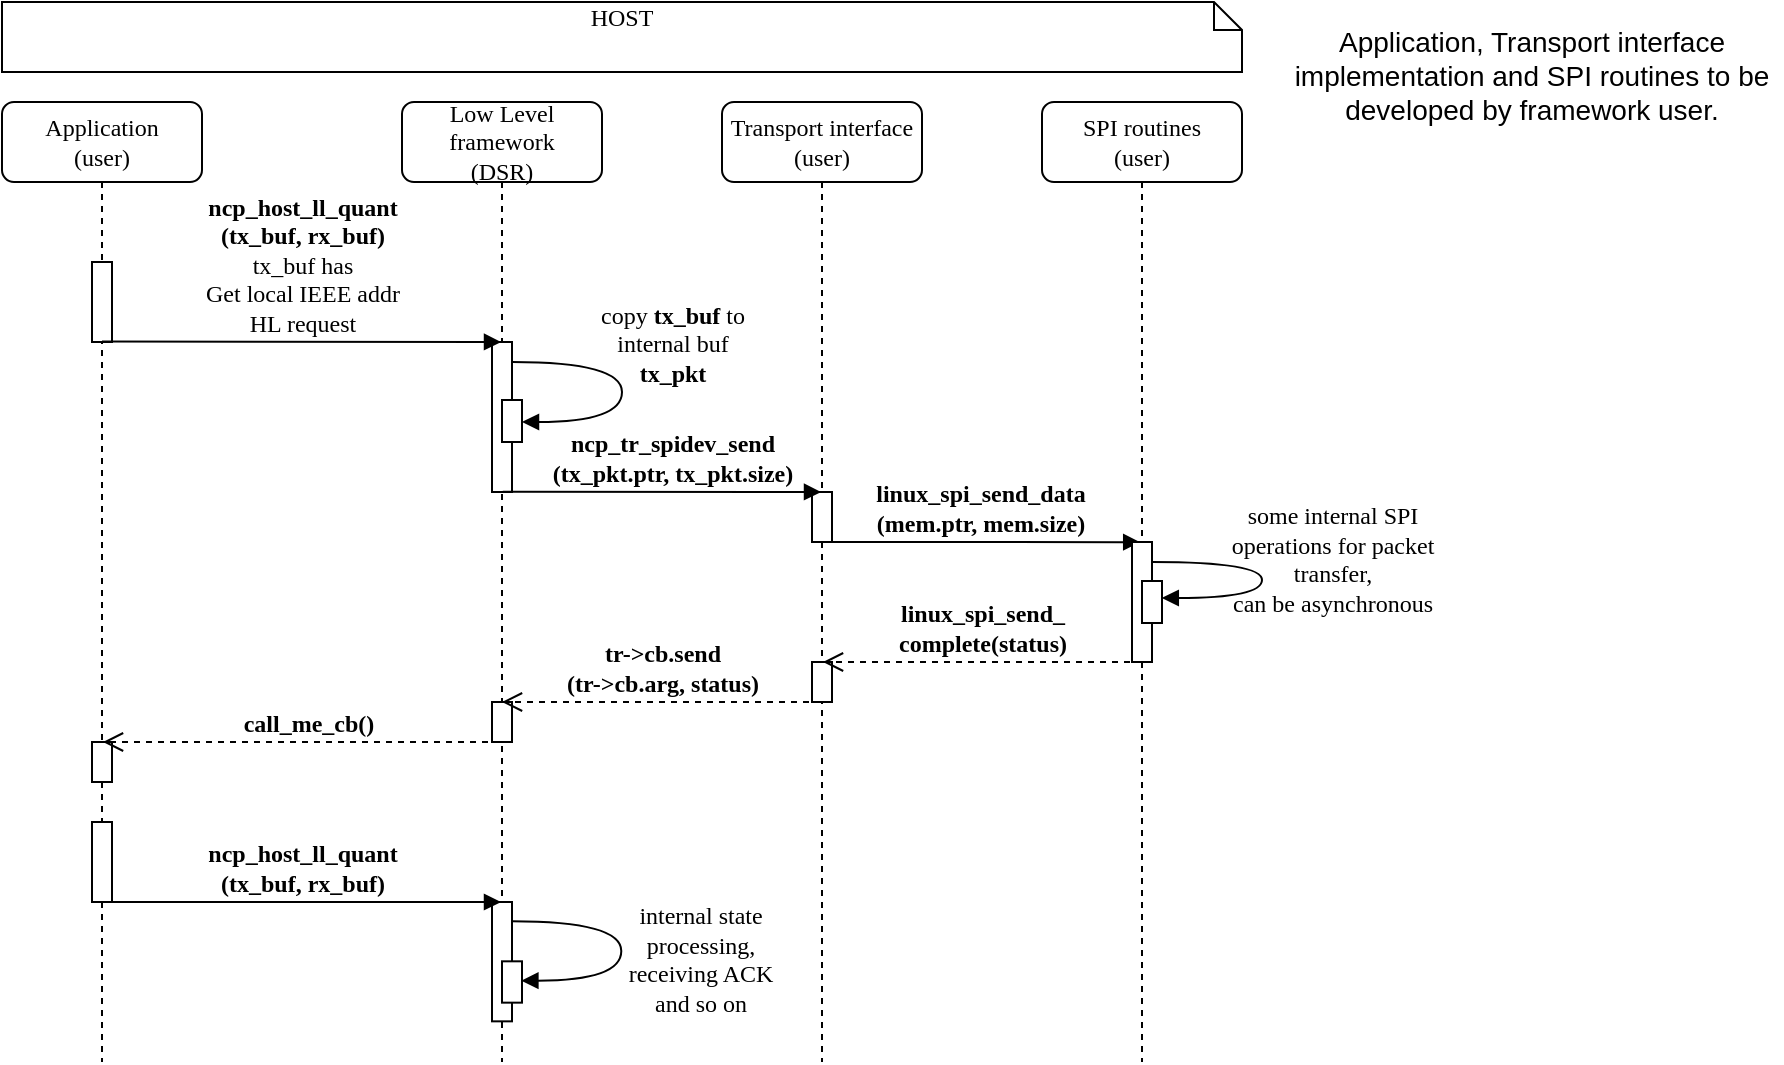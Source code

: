 <mxfile version="13.3.9" type="device"><diagram name="Page-1" id="13e1069c-82ec-6db2-03f1-153e76fe0fe0"><mxGraphModel dx="1790" dy="976" grid="1" gridSize="5" guides="1" tooltips="1" connect="1" arrows="1" fold="1" page="1" pageScale="1" pageWidth="1100" pageHeight="850" background="#ffffff" math="0" shadow="0"><root><mxCell id="0"/><mxCell id="1" parent="0"/><mxCell id="7baba1c4bc27f4b0-8" value="Application&lt;br&gt;(user)" style="shape=umlLifeline;perimeter=lifelinePerimeter;whiteSpace=wrap;html=1;container=1;collapsible=0;recursiveResize=0;outlineConnect=0;rounded=1;shadow=0;comic=0;labelBackgroundColor=none;strokeWidth=1;fontFamily=Verdana;fontSize=12;align=center;" parent="1" vertex="1"><mxGeometry x="40" y="80" width="100" height="480" as="geometry"/></mxCell><mxCell id="r6zLQFX7R0wuCpWEGuFj-1" value="" style="html=1;points=[];perimeter=orthogonalPerimeter;rounded=0;shadow=0;comic=0;labelBackgroundColor=none;strokeWidth=1;fontFamily=Verdana;fontSize=12;align=center;" parent="7baba1c4bc27f4b0-8" vertex="1"><mxGeometry x="45" y="80" width="10" height="40" as="geometry"/></mxCell><mxCell id="I-22wLJtSYFneqqiPyj4-22" value="" style="html=1;points=[];perimeter=orthogonalPerimeter;rounded=0;shadow=0;comic=0;labelBackgroundColor=none;strokeWidth=1;fontFamily=Verdana;fontSize=12;align=center;" vertex="1" parent="7baba1c4bc27f4b0-8"><mxGeometry x="45" y="320" width="10" height="20" as="geometry"/></mxCell><mxCell id="I-22wLJtSYFneqqiPyj4-25" value="" style="html=1;points=[];perimeter=orthogonalPerimeter;rounded=0;shadow=0;comic=0;labelBackgroundColor=none;strokeWidth=1;fontFamily=Verdana;fontSize=12;align=center;" vertex="1" parent="7baba1c4bc27f4b0-8"><mxGeometry x="45" y="360" width="10" height="40" as="geometry"/></mxCell><mxCell id="7baba1c4bc27f4b0-2" value="Low Level framework&lt;br&gt;(DSR)" style="shape=umlLifeline;perimeter=lifelinePerimeter;whiteSpace=wrap;html=1;container=1;collapsible=0;recursiveResize=0;outlineConnect=0;rounded=1;shadow=0;comic=0;labelBackgroundColor=none;strokeWidth=1;fontFamily=Verdana;fontSize=12;align=center;" parent="1" vertex="1"><mxGeometry x="240" y="80" width="100" height="480" as="geometry"/></mxCell><mxCell id="I-22wLJtSYFneqqiPyj4-1" value="" style="html=1;points=[];perimeter=orthogonalPerimeter;rounded=0;shadow=0;comic=0;labelBackgroundColor=none;strokeWidth=1;fontFamily=Verdana;fontSize=12;align=center;" vertex="1" parent="7baba1c4bc27f4b0-2"><mxGeometry x="45" y="120" width="10" height="75" as="geometry"/></mxCell><mxCell id="I-22wLJtSYFneqqiPyj4-2" value="" style="html=1;points=[];perimeter=orthogonalPerimeter;rounded=0;shadow=0;comic=0;labelBackgroundColor=none;strokeWidth=1;fontFamily=Verdana;fontSize=12;align=center;" vertex="1" parent="7baba1c4bc27f4b0-2"><mxGeometry x="50" y="149" width="10" height="21" as="geometry"/></mxCell><mxCell id="I-22wLJtSYFneqqiPyj4-3" value="&lt;div&gt;copy &lt;b&gt;tx_buf&lt;/b&gt; to &lt;br&gt;&lt;/div&gt;&lt;div&gt;internal buf&lt;br&gt;&lt;b&gt;tx_pkt&lt;/b&gt;&lt;br&gt;&lt;/div&gt;" style="html=1;verticalAlign=bottom;endArrow=block;labelBackgroundColor=none;fontFamily=Verdana;fontSize=12;elbow=vertical;edgeStyle=orthogonalEdgeStyle;curved=1;exitX=1.038;exitY=0.345;exitPerimeter=0;" edge="1" parent="7baba1c4bc27f4b0-2"><mxGeometry x="0.257" y="-29" relative="1" as="geometry"><mxPoint x="55.333" y="130.0" as="sourcePoint"/><mxPoint x="60" y="160.0" as="targetPoint"/><Array as="points"><mxPoint x="110" y="130"/><mxPoint x="110" y="160"/><mxPoint x="60" y="160"/></Array><mxPoint x="25" y="14" as="offset"/></mxGeometry></mxCell><mxCell id="I-22wLJtSYFneqqiPyj4-20" value="" style="html=1;points=[];perimeter=orthogonalPerimeter;rounded=0;shadow=0;comic=0;labelBackgroundColor=none;strokeWidth=1;fontFamily=Verdana;fontSize=12;align=center;" vertex="1" parent="7baba1c4bc27f4b0-2"><mxGeometry x="45" y="300" width="10" height="20" as="geometry"/></mxCell><mxCell id="7baba1c4bc27f4b0-3" value="Transport interface&lt;br&gt;(user)" style="shape=umlLifeline;perimeter=lifelinePerimeter;whiteSpace=wrap;html=1;container=1;collapsible=0;recursiveResize=0;outlineConnect=0;rounded=1;shadow=0;comic=0;labelBackgroundColor=none;strokeWidth=1;fontFamily=Verdana;fontSize=12;align=center;" parent="1" vertex="1"><mxGeometry x="400" y="80" width="100" height="480" as="geometry"/></mxCell><mxCell id="I-22wLJtSYFneqqiPyj4-7" value="" style="html=1;points=[];perimeter=orthogonalPerimeter;rounded=0;shadow=0;comic=0;labelBackgroundColor=none;strokeWidth=1;fontFamily=Verdana;fontSize=12;align=center;" vertex="1" parent="7baba1c4bc27f4b0-3"><mxGeometry x="45" y="195" width="10" height="25" as="geometry"/></mxCell><mxCell id="7baba1c4bc27f4b0-4" value="SPI routines&lt;br&gt;(user)" style="shape=umlLifeline;perimeter=lifelinePerimeter;whiteSpace=wrap;html=1;container=1;collapsible=0;recursiveResize=0;outlineConnect=0;rounded=1;shadow=0;comic=0;labelBackgroundColor=none;strokeWidth=1;fontFamily=Verdana;fontSize=12;align=center;" parent="1" vertex="1"><mxGeometry x="560" y="80" width="100" height="480" as="geometry"/></mxCell><mxCell id="7baba1c4bc27f4b0-14" value="&lt;div&gt;&lt;b&gt;ncp_host_ll_quant&lt;/b&gt;&lt;/div&gt;&lt;div&gt;&lt;b&gt;(tx_buf, rx_buf) &lt;/b&gt;&lt;br&gt;&lt;/div&gt;&lt;div&gt;tx_buf has&lt;br&gt;&lt;/div&gt;&lt;div&gt;Get local IEEE addr &lt;br&gt;&lt;/div&gt;&lt;div&gt;HL request&lt;br&gt;&lt;/div&gt;" style="html=1;verticalAlign=bottom;endArrow=block;labelBackgroundColor=none;fontFamily=Verdana;fontSize=12;edgeStyle=elbowEdgeStyle;elbow=vertical;" parent="1" target="7baba1c4bc27f4b0-2" edge="1"><mxGeometry relative="1" as="geometry"><mxPoint x="90" y="199.765" as="sourcePoint"/><mxPoint x="240" y="200.0" as="targetPoint"/></mxGeometry></mxCell><mxCell id="7baba1c4bc27f4b0-40" value="HOST" style="shape=note;whiteSpace=wrap;html=1;size=14;verticalAlign=top;align=center;spacingTop=-6;rounded=0;shadow=0;comic=0;labelBackgroundColor=none;strokeWidth=1;fontFamily=Verdana;fontSize=12" parent="1" vertex="1"><mxGeometry x="40" y="30" width="620" height="35" as="geometry"/></mxCell><mxCell id="I-22wLJtSYFneqqiPyj4-4" value="&lt;b&gt;ncp_tr_spidev_send&lt;br&gt;(tx_pkt.ptr, tx_pkt.size)&lt;/b&gt;" style="html=1;verticalAlign=bottom;endArrow=block;labelBackgroundColor=none;fontFamily=Verdana;fontSize=12;edgeStyle=elbowEdgeStyle;elbow=vertical;exitX=0.54;exitY=0.999;exitDx=0;exitDy=0;exitPerimeter=0;" edge="1" parent="1" source="I-22wLJtSYFneqqiPyj4-1" target="7baba1c4bc27f4b0-3"><mxGeometry x="0.064" relative="1" as="geometry"><mxPoint x="290.0" y="260.16" as="sourcePoint"/><mxPoint x="429.17" y="260.005" as="targetPoint"/><Array as="points"><mxPoint x="330" y="275"/></Array><mxPoint as="offset"/></mxGeometry></mxCell><mxCell id="I-22wLJtSYFneqqiPyj4-10" value="&lt;b&gt;linux_spi_send_data&lt;br&gt;(mem.ptr, mem.size)&lt;/b&gt;" style="html=1;verticalAlign=bottom;endArrow=block;labelBackgroundColor=none;fontFamily=Verdana;fontSize=12;edgeStyle=elbowEdgeStyle;elbow=vertical;exitX=0.54;exitY=0.999;exitDx=0;exitDy=0;exitPerimeter=0;" edge="1" parent="1"><mxGeometry relative="1" as="geometry"><mxPoint x="450.0" y="300.005" as="sourcePoint"/><mxPoint x="609.1" y="300.08" as="targetPoint"/><Array as="points"><mxPoint x="489.6" y="300.08"/></Array></mxGeometry></mxCell><mxCell id="I-22wLJtSYFneqqiPyj4-12" value="" style="html=1;points=[];perimeter=orthogonalPerimeter;rounded=0;shadow=0;comic=0;labelBackgroundColor=none;strokeWidth=1;fontFamily=Verdana;fontSize=12;align=center;" vertex="1" parent="1"><mxGeometry x="605" y="300.0" width="10" height="60" as="geometry"/></mxCell><mxCell id="I-22wLJtSYFneqqiPyj4-13" value="" style="html=1;points=[];perimeter=orthogonalPerimeter;rounded=0;shadow=0;comic=0;labelBackgroundColor=none;strokeWidth=1;fontFamily=Verdana;fontSize=12;align=center;" vertex="1" parent="1"><mxGeometry x="610" y="319.5" width="10" height="21" as="geometry"/></mxCell><mxCell id="I-22wLJtSYFneqqiPyj4-14" value="some internal SPI&lt;br&gt;operations for packet &lt;br&gt;transfer,&lt;br&gt;can be asynchronous" style="html=1;verticalAlign=bottom;endArrow=block;labelBackgroundColor=none;fontFamily=Verdana;fontSize=12;elbow=vertical;edgeStyle=orthogonalEdgeStyle;curved=1;exitX=1.038;exitY=0.345;exitPerimeter=0;entryX=0.993;entryY=0.382;entryDx=0;entryDy=0;entryPerimeter=0;" edge="1" parent="1" target="I-22wLJtSYFneqqiPyj4-13"><mxGeometry x="0.179" y="37" relative="1" as="geometry"><mxPoint x="615.333" y="310.0" as="sourcePoint"/><mxPoint x="620" y="340.0" as="targetPoint"/><Array as="points"><mxPoint x="670" y="310"/><mxPoint x="670" y="328"/><mxPoint x="620" y="328"/></Array><mxPoint x="35" y="-25" as="offset"/></mxGeometry></mxCell><mxCell id="I-22wLJtSYFneqqiPyj4-16" value="" style="html=1;points=[];perimeter=orthogonalPerimeter;rounded=0;shadow=0;comic=0;labelBackgroundColor=none;strokeWidth=1;fontFamily=Verdana;fontSize=12;align=center;" vertex="1" parent="1"><mxGeometry x="445" y="360" width="10" height="20" as="geometry"/></mxCell><mxCell id="I-22wLJtSYFneqqiPyj4-15" value="&lt;b&gt;linux_spi_send_&lt;br&gt;complete(status)&lt;/b&gt;" style="html=1;verticalAlign=bottom;endArrow=open;dashed=1;endSize=8;labelBackgroundColor=none;fontFamily=Verdana;fontSize=12;edgeStyle=elbowEdgeStyle;elbow=vertical;" edge="1" parent="1"><mxGeometry relative="1" as="geometry"><mxPoint x="450.5" y="360" as="targetPoint"/><Array as="points"/><mxPoint x="610" y="360" as="sourcePoint"/></mxGeometry></mxCell><mxCell id="I-22wLJtSYFneqqiPyj4-19" value="&lt;div&gt;&lt;b&gt;tr-&amp;gt;cb.send&lt;/b&gt;&lt;/div&gt;&lt;div&gt;&lt;b&gt;(tr-&amp;gt;cb.arg, status)&lt;/b&gt;&lt;/div&gt;" style="html=1;verticalAlign=bottom;endArrow=open;dashed=1;endSize=8;labelBackgroundColor=none;fontFamily=Verdana;fontSize=12;edgeStyle=elbowEdgeStyle;elbow=vertical;" edge="1" parent="1"><mxGeometry relative="1" as="geometry"><mxPoint x="290" y="380.0" as="targetPoint"/><Array as="points"/><mxPoint x="449.5" y="380.0" as="sourcePoint"/></mxGeometry></mxCell><mxCell id="I-22wLJtSYFneqqiPyj4-21" value="&lt;b&gt;call_me_cb()&lt;/b&gt;" style="html=1;verticalAlign=bottom;endArrow=open;dashed=1;endSize=8;labelBackgroundColor=none;fontFamily=Verdana;fontSize=12;edgeStyle=elbowEdgeStyle;elbow=vertical;entryX=0.5;entryY=0;entryDx=0;entryDy=0;entryPerimeter=0;" edge="1" parent="1"><mxGeometry relative="1" as="geometry"><mxPoint x="90.5" y="400.0" as="targetPoint"/><Array as="points"/><mxPoint x="295" y="400.0" as="sourcePoint"/></mxGeometry></mxCell><mxCell id="I-22wLJtSYFneqqiPyj4-26" value="" style="html=1;points=[];perimeter=orthogonalPerimeter;rounded=0;shadow=0;comic=0;labelBackgroundColor=none;strokeWidth=1;fontFamily=Verdana;fontSize=12;align=center;" vertex="1" parent="1"><mxGeometry x="285" y="480" width="10" height="59.67" as="geometry"/></mxCell><mxCell id="I-22wLJtSYFneqqiPyj4-27" value="" style="html=1;points=[];perimeter=orthogonalPerimeter;rounded=0;shadow=0;comic=0;labelBackgroundColor=none;strokeWidth=1;fontFamily=Verdana;fontSize=12;align=center;" vertex="1" parent="1"><mxGeometry x="290" y="509.66" width="10" height="20.67" as="geometry"/></mxCell><mxCell id="I-22wLJtSYFneqqiPyj4-28" value="internal state&lt;br&gt;processing,&lt;br&gt;&lt;div&gt;receiving ACK&lt;/div&gt;&lt;div&gt;and so on&lt;br&gt;&lt;/div&gt;" style="html=1;verticalAlign=bottom;endArrow=block;labelBackgroundColor=none;fontFamily=Verdana;fontSize=12;elbow=vertical;edgeStyle=orthogonalEdgeStyle;curved=1;exitX=1.038;exitY=0.345;exitPerimeter=0;" edge="1" parent="1"><mxGeometry x="0.255" y="45" relative="1" as="geometry"><mxPoint x="295.003" y="489.67" as="sourcePoint"/><mxPoint x="299.67" y="519.34" as="targetPoint"/><Array as="points"><mxPoint x="349.67" y="489.34"/><mxPoint x="349.67" y="519.34"/><mxPoint x="299.67" y="519.34"/></Array><mxPoint x="40" y="-24" as="offset"/></mxGeometry></mxCell><mxCell id="I-22wLJtSYFneqqiPyj4-24" value="&lt;div&gt;&lt;b&gt;ncp_host_ll_quant&lt;/b&gt;&lt;/div&gt;&lt;div&gt;&lt;b&gt;(tx_buf, rx_buf) &lt;br&gt;&lt;/b&gt;&lt;/div&gt;" style="html=1;verticalAlign=bottom;endArrow=block;labelBackgroundColor=none;fontFamily=Verdana;fontSize=12;edgeStyle=elbowEdgeStyle;elbow=vertical;" edge="1" parent="1"><mxGeometry relative="1" as="geometry"><mxPoint x="90" y="480.005" as="sourcePoint"/><mxPoint x="289.5" y="480.407" as="targetPoint"/></mxGeometry></mxCell><mxCell id="I-22wLJtSYFneqqiPyj4-29" value="&lt;div&gt;Application, Transport interface implementation and SPI routines to be developed by framework user.&lt;/div&gt;&lt;div&gt;&lt;br&gt;&lt;/div&gt;" style="text;html=1;strokeColor=none;fillColor=none;align=center;verticalAlign=middle;whiteSpace=wrap;rounded=0;fontSize=14;" vertex="1" parent="1"><mxGeometry x="680" y="65" width="250" height="20" as="geometry"/></mxCell></root></mxGraphModel></diagram></mxfile>